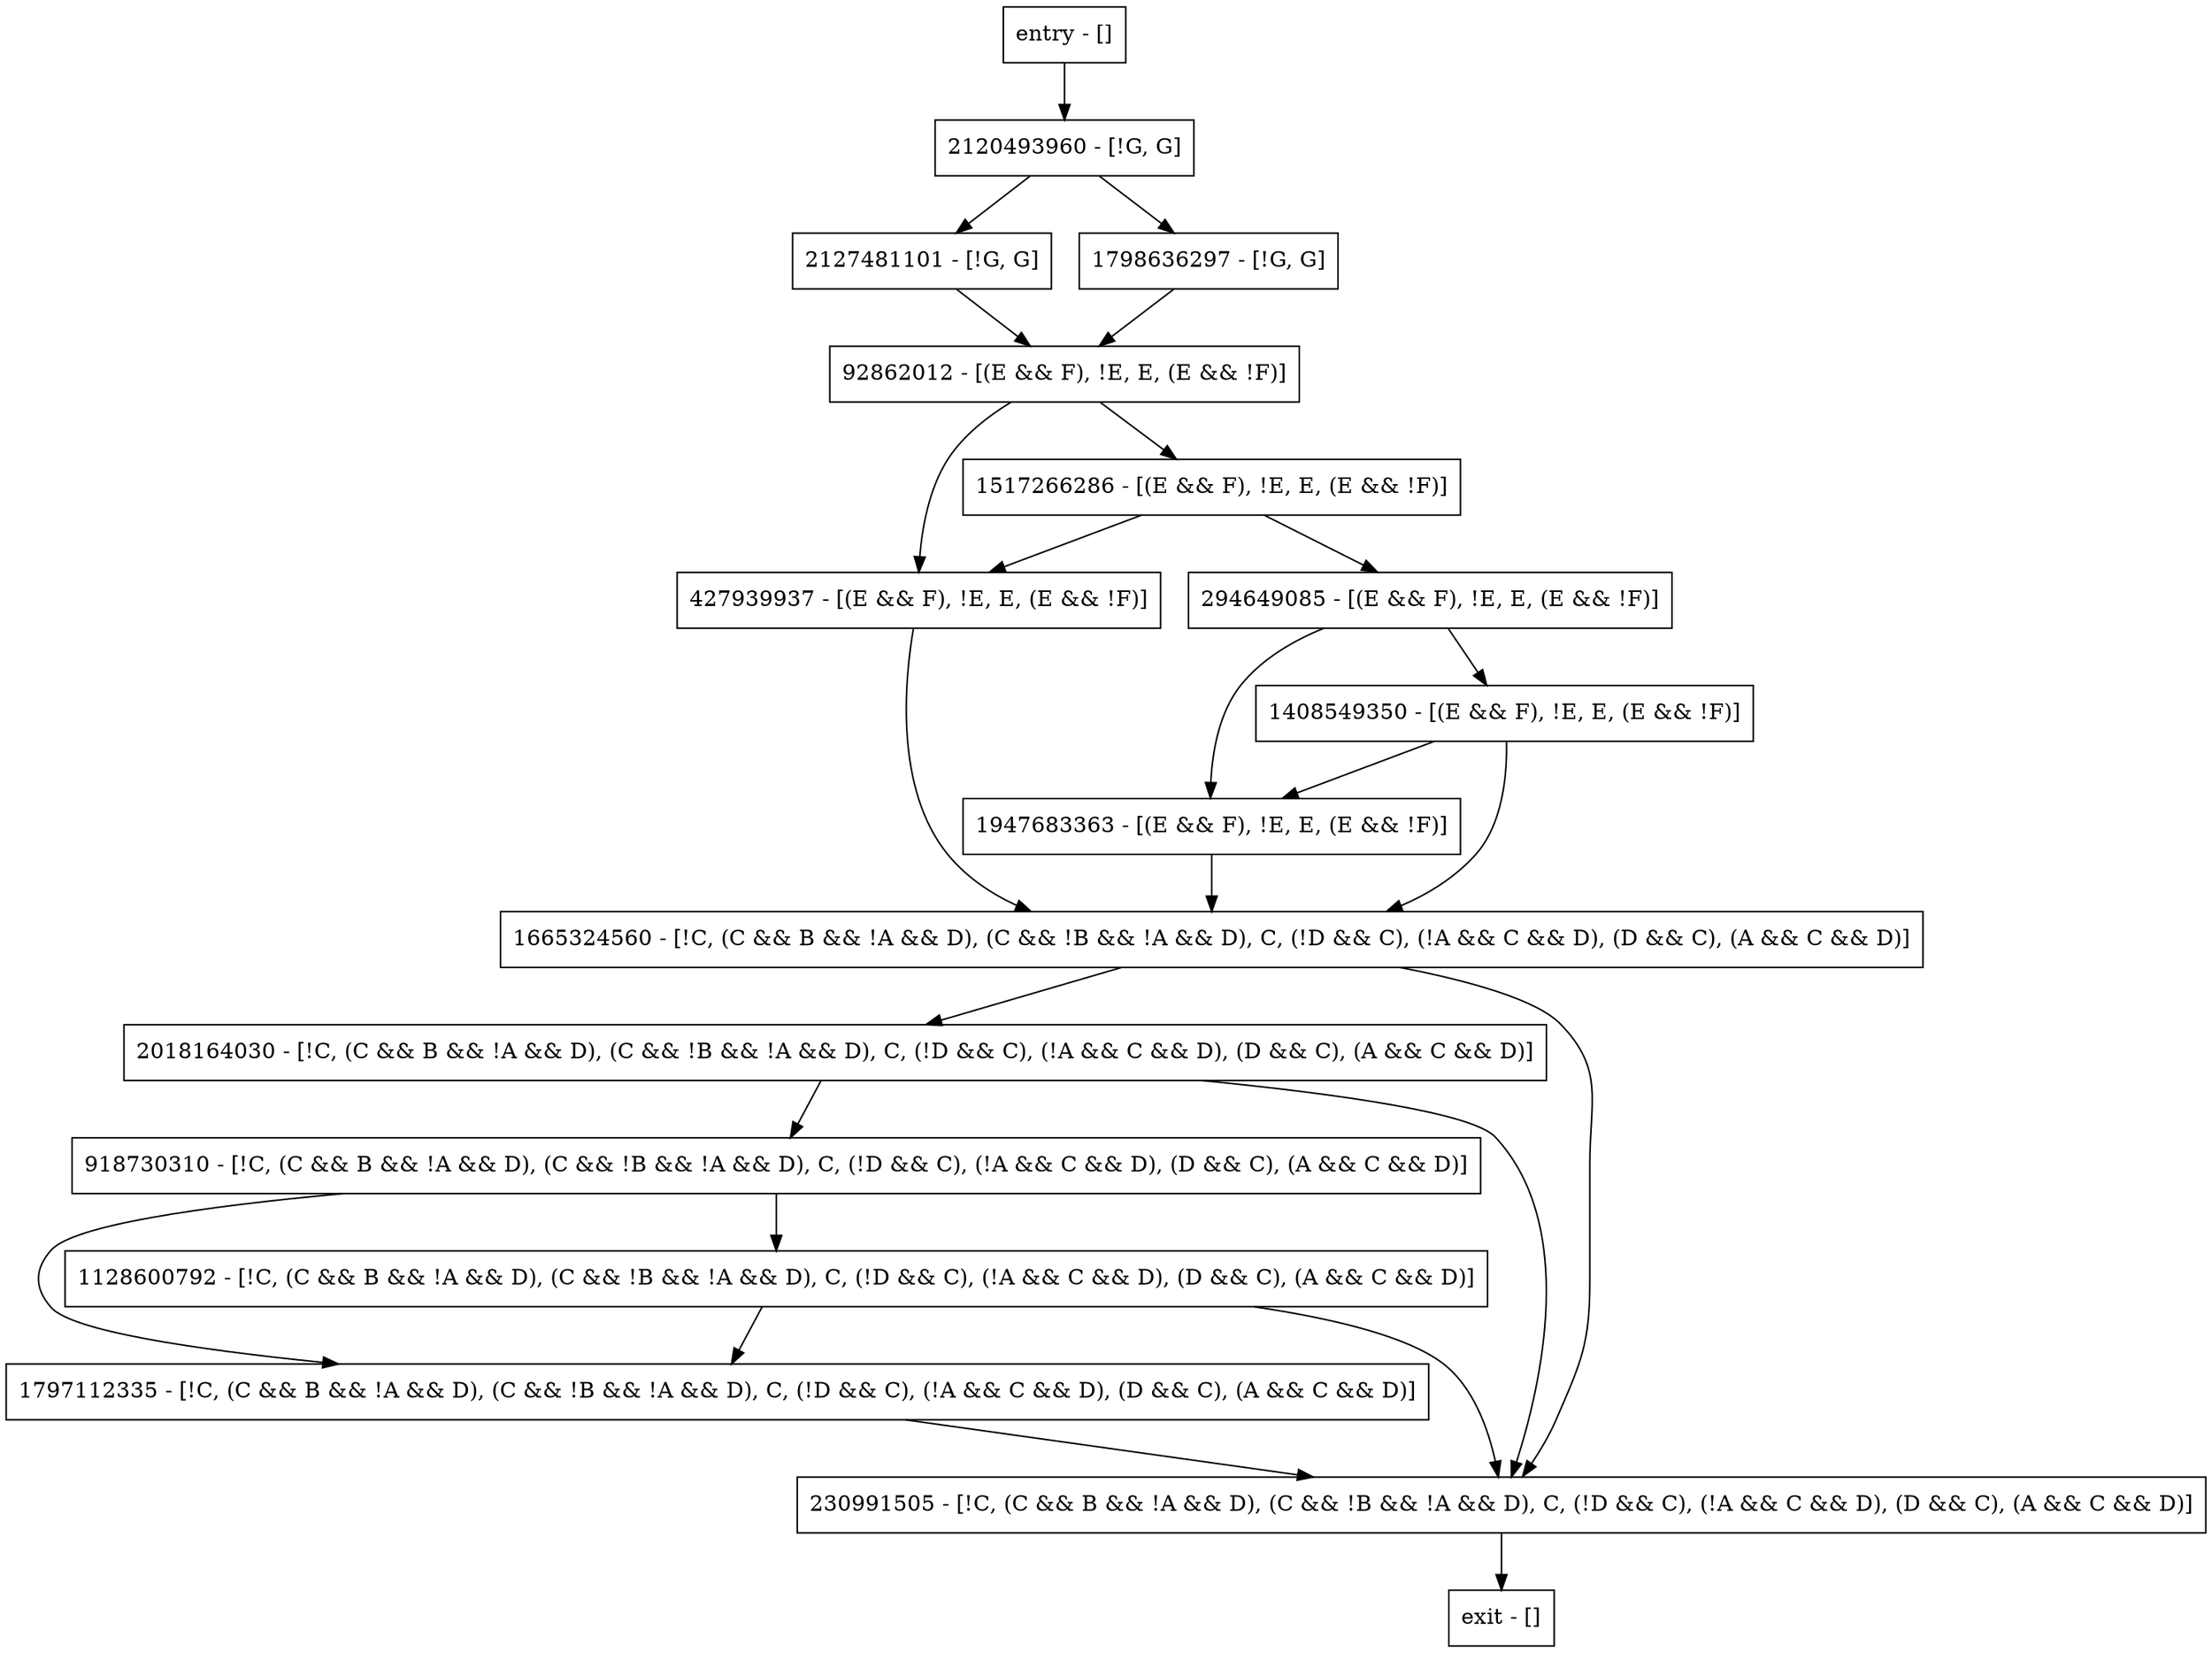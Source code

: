 digraph main {
node [shape=record];
1128600792 [label="1128600792 - [!C, (C && B && !A && D), (C && !B && !A && D), C, (!D && C), (!A && C && D), (D && C), (A && C && D)]"];
2127481101 [label="2127481101 - [!G, G]"];
1797112335 [label="1797112335 - [!C, (C && B && !A && D), (C && !B && !A && D), C, (!D && C), (!A && C && D), (D && C), (A && C && D)]"];
1517266286 [label="1517266286 - [(E && F), !E, E, (E && !F)]"];
2120493960 [label="2120493960 - [!G, G]"];
1798636297 [label="1798636297 - [!G, G]"];
92862012 [label="92862012 - [(E && F), !E, E, (E && !F)]"];
1408549350 [label="1408549350 - [(E && F), !E, E, (E && !F)]"];
918730310 [label="918730310 - [!C, (C && B && !A && D), (C && !B && !A && D), C, (!D && C), (!A && C && D), (D && C), (A && C && D)]"];
entry [label="entry - []"];
exit [label="exit - []"];
2018164030 [label="2018164030 - [!C, (C && B && !A && D), (C && !B && !A && D), C, (!D && C), (!A && C && D), (D && C), (A && C && D)]"];
427939937 [label="427939937 - [(E && F), !E, E, (E && !F)]"];
1947683363 [label="1947683363 - [(E && F), !E, E, (E && !F)]"];
1665324560 [label="1665324560 - [!C, (C && B && !A && D), (C && !B && !A && D), C, (!D && C), (!A && C && D), (D && C), (A && C && D)]"];
230991505 [label="230991505 - [!C, (C && B && !A && D), (C && !B && !A && D), C, (!D && C), (!A && C && D), (D && C), (A && C && D)]"];
294649085 [label="294649085 - [(E && F), !E, E, (E && !F)]"];
entry;
exit;
1128600792 -> 1797112335;
1128600792 -> 230991505;
2127481101 -> 92862012;
1797112335 -> 230991505;
1517266286 -> 427939937;
1517266286 -> 294649085;
2120493960 -> 2127481101;
2120493960 -> 1798636297;
1798636297 -> 92862012;
92862012 -> 427939937;
92862012 -> 1517266286;
1408549350 -> 1947683363;
1408549350 -> 1665324560;
918730310 -> 1128600792;
918730310 -> 1797112335;
entry -> 2120493960;
2018164030 -> 230991505;
2018164030 -> 918730310;
427939937 -> 1665324560;
1947683363 -> 1665324560;
1665324560 -> 2018164030;
1665324560 -> 230991505;
230991505 -> exit;
294649085 -> 1947683363;
294649085 -> 1408549350;
}
